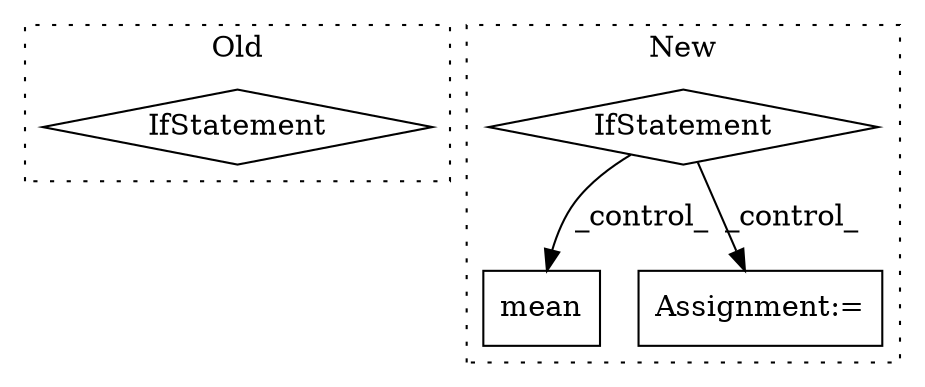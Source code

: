 digraph G {
subgraph cluster0 {
1 [label="IfStatement" a="25" s="10396" l="3" shape="diamond"];
label = "Old";
style="dotted";
}
subgraph cluster1 {
2 [label="mean" a="32" s="9350,9367" l="5,1" shape="box"];
3 [label="IfStatement" a="25" s="8770,8804" l="4,2" shape="diamond"];
4 [label="Assignment:=" a="7" s="8816,8930" l="61,2" shape="box"];
label = "New";
style="dotted";
}
3 -> 2 [label="_control_"];
3 -> 4 [label="_control_"];
}